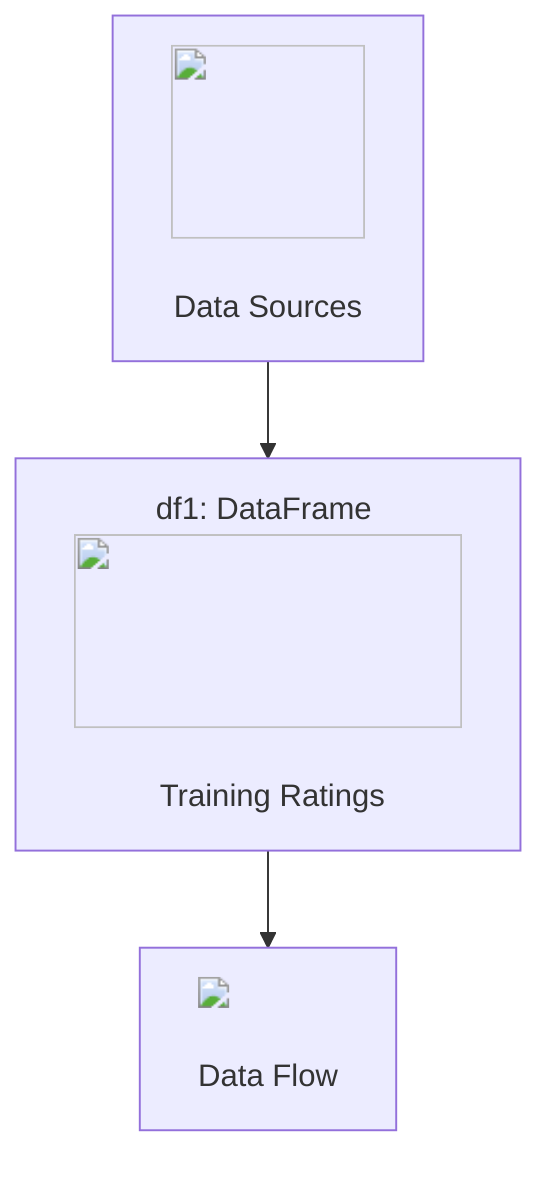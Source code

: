 graph TD
    A["<img src='icons/file.svg' width=100 height=100/> <br/> Data Sources"] --> B["df1: DataFrame <img src='icons/table.svg' width=100 height=100/> <br/> Training Ratings"]
    B --> C["<img src='dummy_plots/scatter_plot_template.svg'/> <br/> Data Flow"];